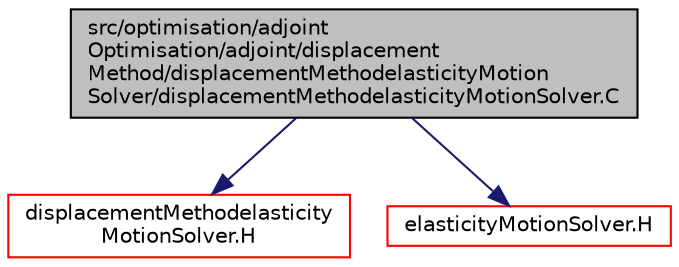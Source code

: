 digraph "src/optimisation/adjointOptimisation/adjoint/displacementMethod/displacementMethodelasticityMotionSolver/displacementMethodelasticityMotionSolver.C"
{
  bgcolor="transparent";
  edge [fontname="Helvetica",fontsize="10",labelfontname="Helvetica",labelfontsize="10"];
  node [fontname="Helvetica",fontsize="10",shape=record];
  Node1 [label="src/optimisation/adjoint\lOptimisation/adjoint/displacement\lMethod/displacementMethodelasticityMotion\lSolver/displacementMethodelasticityMotionSolver.C",height=0.2,width=0.4,color="black", fillcolor="grey75", style="filled" fontcolor="black"];
  Node1 -> Node2 [color="midnightblue",fontsize="10",style="solid",fontname="Helvetica"];
  Node2 [label="displacementMethodelasticity\lMotionSolver.H",height=0.2,width=0.4,color="red",URL="$displacementMethodelasticityMotionSolver_8H.html"];
  Node1 -> Node3 [color="midnightblue",fontsize="10",style="solid",fontname="Helvetica"];
  Node3 [label="elasticityMotionSolver.H",height=0.2,width=0.4,color="red",URL="$elasticityMotionSolver_8H.html"];
}
